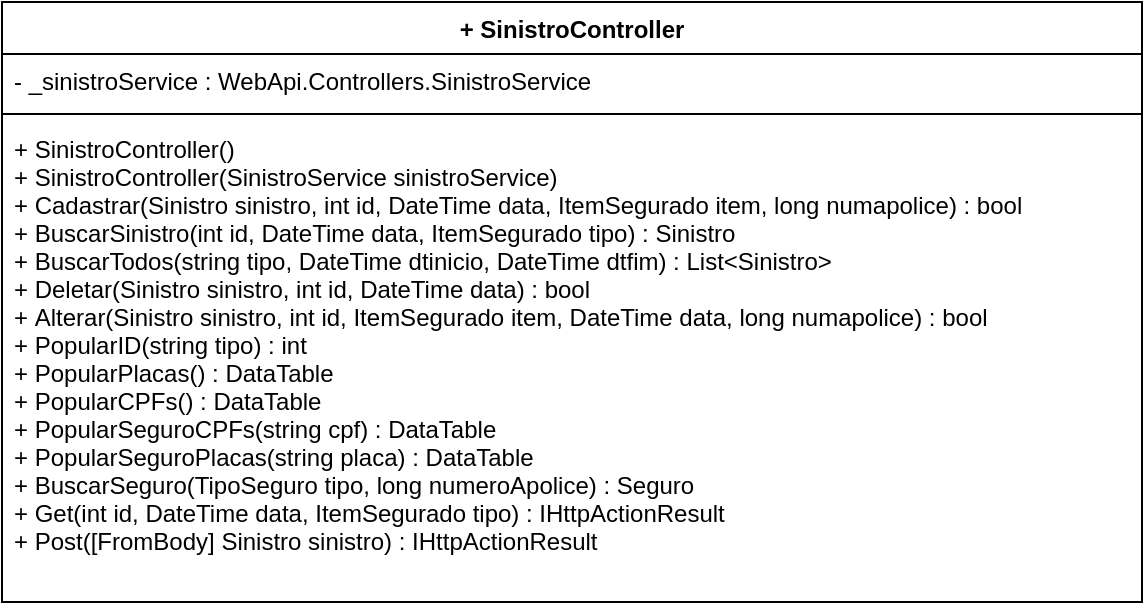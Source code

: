<mxfile version="12.3.0" type="device" pages="1"><diagram id="vHpquzNPDVK_FXEOpTey" name="Page-1"><mxGraphModel dx="984" dy="349" grid="1" gridSize="10" guides="1" tooltips="1" connect="1" arrows="1" fold="1" page="1" pageScale="1" pageWidth="827" pageHeight="1169" math="0" shadow="0"><root><mxCell id="0"/><mxCell id="1" parent="0"/><mxCell id="LAghey6KlHhv1gByfTzI-1" value="+ SinistroController" style="swimlane;fontStyle=1;align=center;verticalAlign=top;childLayout=stackLayout;horizontal=1;startSize=26;horizontalStack=0;resizeParent=1;resizeParentMax=0;resizeLast=0;collapsible=1;marginBottom=0;" parent="1" vertex="1"><mxGeometry x="180" y="120" width="570" height="300" as="geometry"/></mxCell><mxCell id="LAghey6KlHhv1gByfTzI-2" value="- _sinistroService : WebApi.Controllers.SinistroService" style="text;strokeColor=none;fillColor=none;align=left;verticalAlign=top;spacingLeft=4;spacingRight=4;overflow=hidden;rotatable=0;points=[[0,0.5],[1,0.5]];portConstraint=eastwest;" parent="LAghey6KlHhv1gByfTzI-1" vertex="1"><mxGeometry y="26" width="570" height="26" as="geometry"/></mxCell><mxCell id="LAghey6KlHhv1gByfTzI-3" value="" style="line;strokeWidth=1;fillColor=none;align=left;verticalAlign=middle;spacingTop=-1;spacingLeft=3;spacingRight=3;rotatable=0;labelPosition=right;points=[];portConstraint=eastwest;" parent="LAghey6KlHhv1gByfTzI-1" vertex="1"><mxGeometry y="52" width="570" height="8" as="geometry"/></mxCell><mxCell id="LAghey6KlHhv1gByfTzI-4" value="+ SinistroController()&#10;+ SinistroController(SinistroService sinistroService)&#10;+ Cadastrar(Sinistro sinistro, int id, DateTime data, ItemSegurado item, long numapolice) : bool&#10;+ BuscarSinistro(int id, DateTime data, ItemSegurado tipo) : Sinistro&#10;+ BuscarTodos(string tipo, DateTime dtinicio, DateTime dtfim) : List&lt;Sinistro&gt;&#10;+ Deletar(Sinistro sinistro, int id, DateTime data) : bool&#10;+ Alterar(Sinistro sinistro, int id, ItemSegurado item, DateTime data, long numapolice) : bool&#10;+ PopularID(string tipo) : int&#10;+ PopularPlacas() : DataTable&#10;+ PopularCPFs() : DataTable&#10;+ PopularSeguroCPFs(string cpf) : DataTable&#10;+ PopularSeguroPlacas(string placa) : DataTable&#10;+ BuscarSeguro(TipoSeguro tipo, long numeroApolice) : Seguro&#10;+ Get(int id, DateTime data, ItemSegurado tipo) : IHttpActionResult&#10;+ Post([FromBody] Sinistro sinistro) : IHttpActionResult" style="text;strokeColor=none;fillColor=none;align=left;verticalAlign=top;spacingLeft=4;spacingRight=4;overflow=hidden;rotatable=0;points=[[0,0.5],[1,0.5]];portConstraint=eastwest;" parent="LAghey6KlHhv1gByfTzI-1" vertex="1"><mxGeometry y="60" width="570" height="240" as="geometry"/></mxCell></root></mxGraphModel></diagram></mxfile>